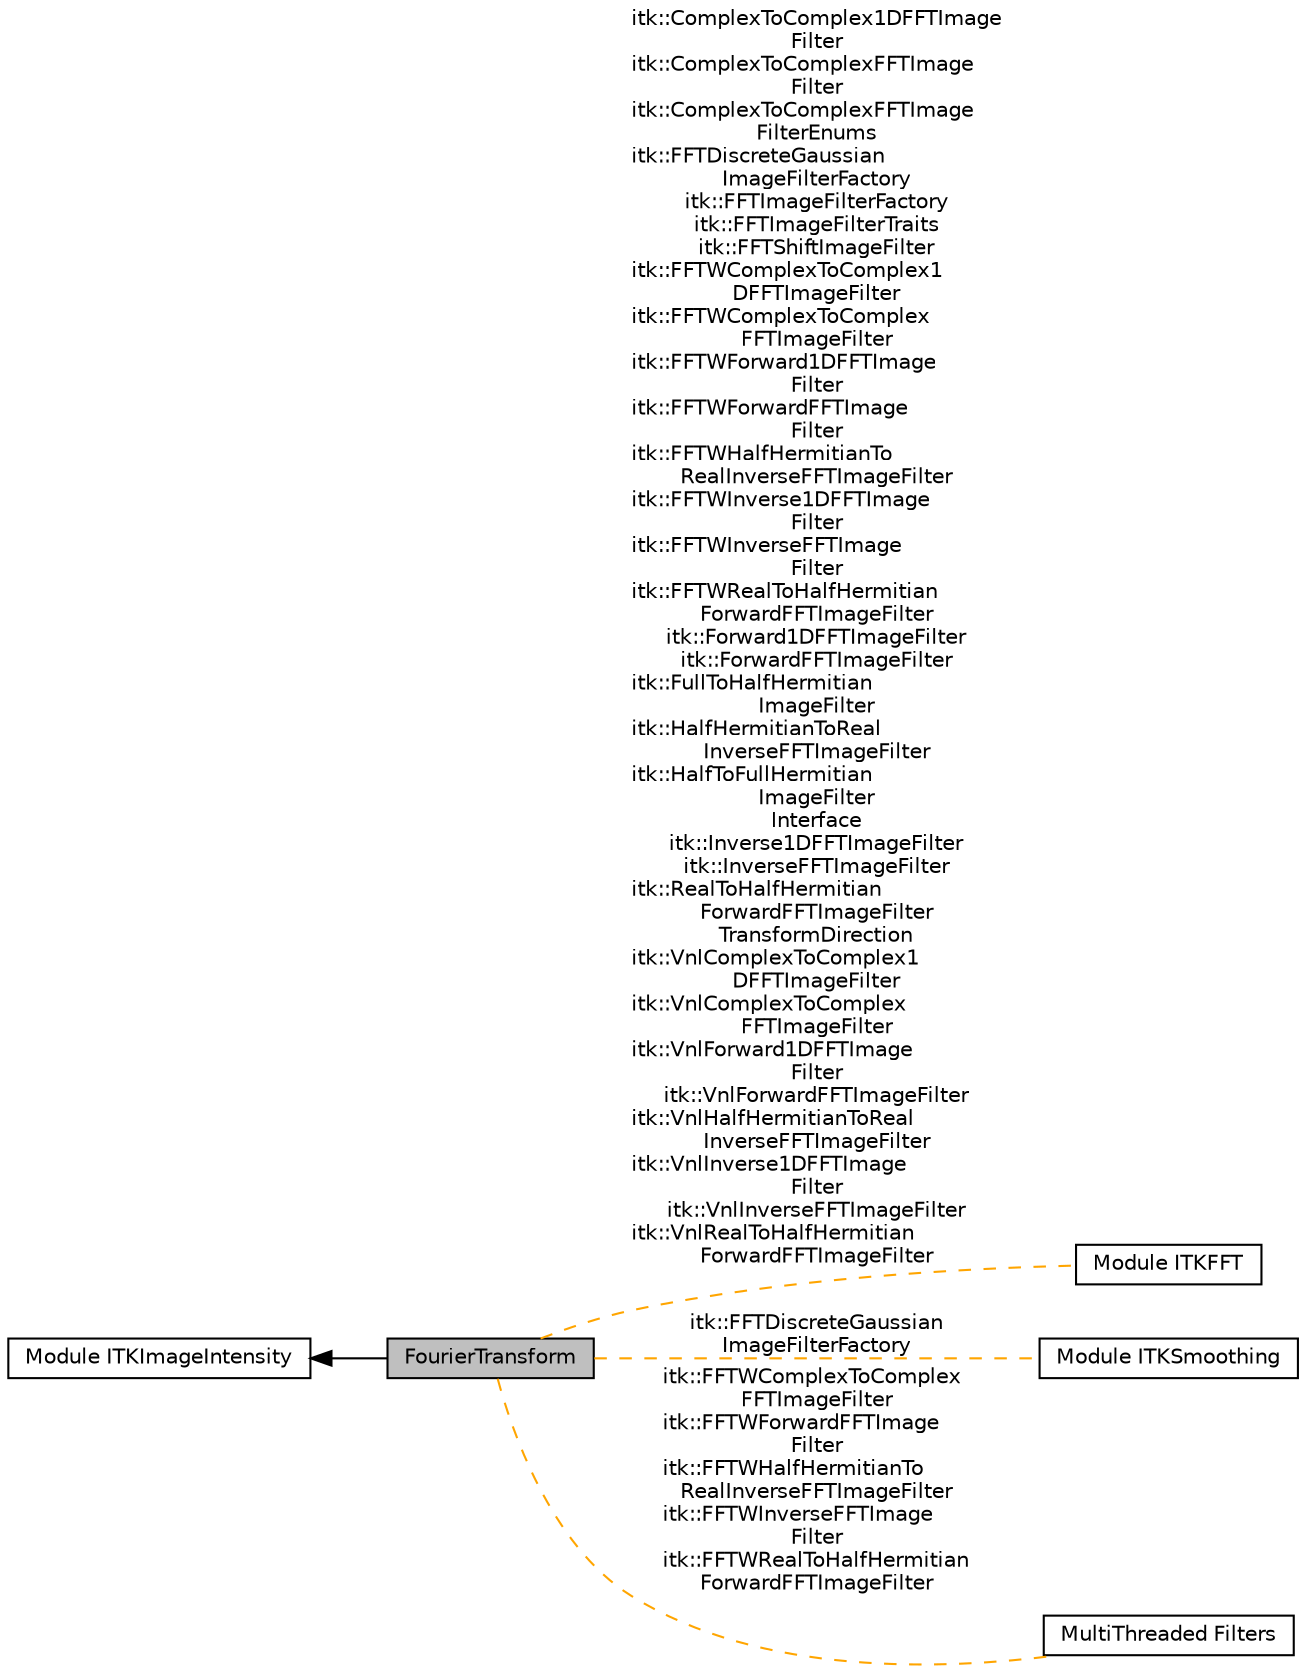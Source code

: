 digraph "FourierTransform"
{
  edge [fontname="Helvetica",fontsize="10",labelfontname="Helvetica",labelfontsize="10"];
  node [fontname="Helvetica",fontsize="10",shape=box];
  rankdir=LR;
  Node1 [label="FourierTransform",height=0.2,width=0.4,color="black", fillcolor="grey75", style="filled", fontcolor="black",tooltip=" "];
  Node3 [label="Module ITKFFT",height=0.2,width=0.4,color="black", fillcolor="white", style="filled",URL="$group__ITKFFT.html",tooltip=" "];
  Node2 [label="Module ITKImageIntensity",height=0.2,width=0.4,color="black", fillcolor="white", style="filled",URL="$group__ITKImageIntensity.html",tooltip=" "];
  Node4 [label="Module ITKSmoothing",height=0.2,width=0.4,color="black", fillcolor="white", style="filled",URL="$group__ITKSmoothing.html",tooltip=" "];
  Node5 [label="MultiThreaded Filters",height=0.2,width=0.4,color="black", fillcolor="white", style="filled",URL="$group__MultiThreaded.html",tooltip=" "];
  Node2->Node1 [shape=plaintext, dir="back", style="solid"];
  Node1->Node3 [shape=plaintext, label="itk::ComplexToComplex1DFFTImage\lFilter\nitk::ComplexToComplexFFTImage\lFilter\nitk::ComplexToComplexFFTImage\lFilterEnums\nitk::FFTDiscreteGaussian\lImageFilterFactory\nitk::FFTImageFilterFactory\nitk::FFTImageFilterTraits\nitk::FFTShiftImageFilter\nitk::FFTWComplexToComplex1\lDFFTImageFilter\nitk::FFTWComplexToComplex\lFFTImageFilter\nitk::FFTWForward1DFFTImage\lFilter\nitk::FFTWForwardFFTImage\lFilter\nitk::FFTWHalfHermitianTo\lRealInverseFFTImageFilter\nitk::FFTWInverse1DFFTImage\lFilter\nitk::FFTWInverseFFTImage\lFilter\nitk::FFTWRealToHalfHermitian\lForwardFFTImageFilter\nitk::Forward1DFFTImageFilter\nitk::ForwardFFTImageFilter\nitk::FullToHalfHermitian\lImageFilter\nitk::HalfHermitianToReal\lInverseFFTImageFilter\nitk::HalfToFullHermitian\lImageFilter\nInterface\nitk::Inverse1DFFTImageFilter\nitk::InverseFFTImageFilter\nitk::RealToHalfHermitian\lForwardFFTImageFilter\nTransformDirection\nitk::VnlComplexToComplex1\lDFFTImageFilter\nitk::VnlComplexToComplex\lFFTImageFilter\nitk::VnlForward1DFFTImage\lFilter\nitk::VnlForwardFFTImageFilter\nitk::VnlHalfHermitianToReal\lInverseFFTImageFilter\nitk::VnlInverse1DFFTImage\lFilter\nitk::VnlInverseFFTImageFilter\nitk::VnlRealToHalfHermitian\lForwardFFTImageFilter", color="orange", dir="none", style="dashed"];
  Node1->Node4 [shape=plaintext, label="itk::FFTDiscreteGaussian\lImageFilterFactory", color="orange", dir="none", style="dashed"];
  Node1->Node5 [shape=plaintext, label="itk::FFTWComplexToComplex\lFFTImageFilter\nitk::FFTWForwardFFTImage\lFilter\nitk::FFTWHalfHermitianTo\lRealInverseFFTImageFilter\nitk::FFTWInverseFFTImage\lFilter\nitk::FFTWRealToHalfHermitian\lForwardFFTImageFilter", color="orange", dir="none", style="dashed"];
}
